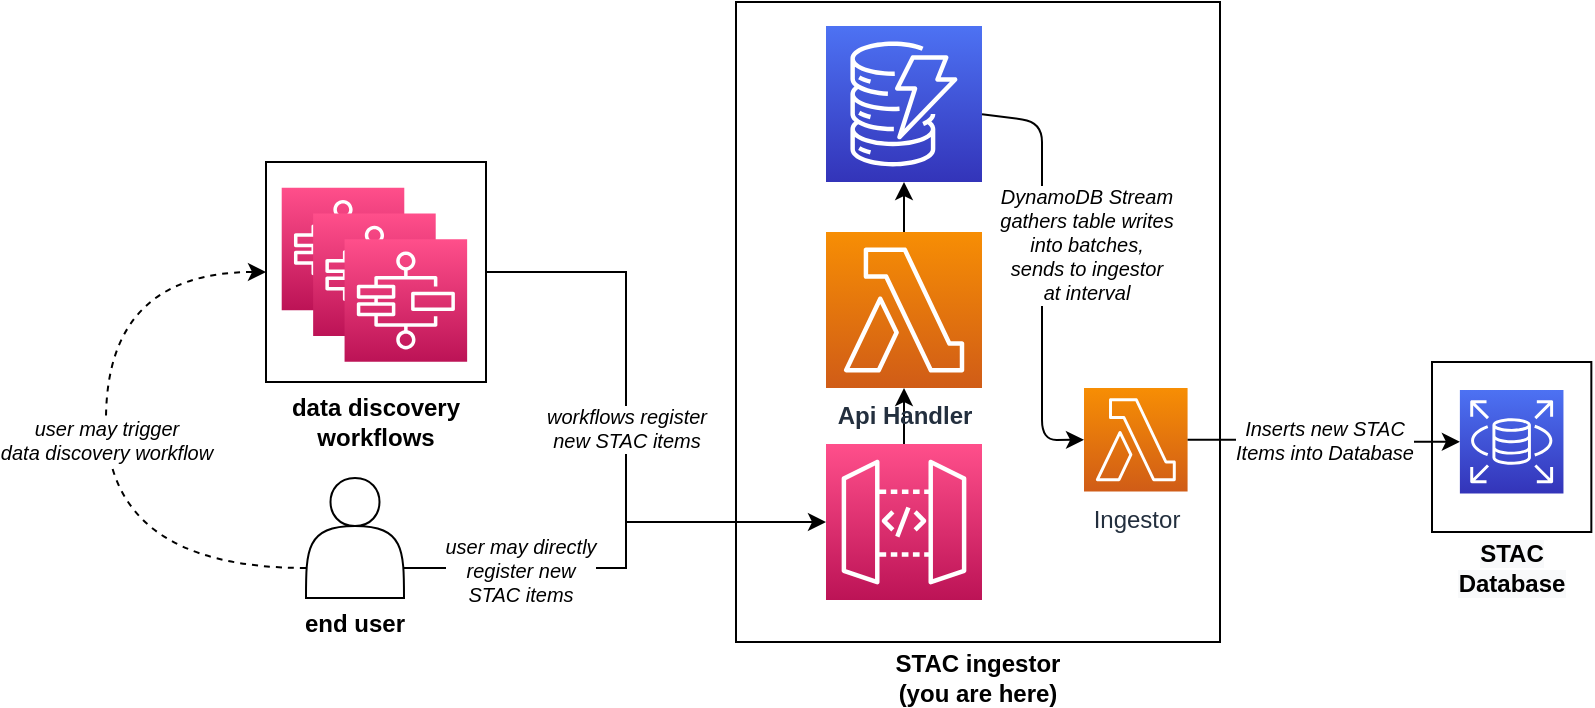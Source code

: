 <mxfile>
    <diagram id="C6awfudmIj2i-8Lco_9b" name="Page-1">
        <mxGraphModel dx="2084" dy="1727" grid="0" gridSize="10" guides="1" tooltips="1" connect="1" arrows="1" fold="1" page="1" pageScale="1" pageWidth="850" pageHeight="1100" math="0" shadow="0">
            <root>
                <mxCell id="0"/>
                <mxCell id="1" parent="0"/>
                <mxCell id="BolRn20qtU3Z9M9oc3L7-20" value="&lt;i style=&quot;color: rgb(0 , 0 , 0) ; font-family: &amp;#34;helvetica&amp;#34; ; font-size: 10px ; font-weight: 400 ; letter-spacing: normal ; text-align: center ; text-indent: 0px ; text-transform: none ; word-spacing: 0px&quot;&gt;workflows register &lt;br&gt;new STAC items&lt;/i&gt;" style="edgeStyle=orthogonalEdgeStyle;rounded=0;orthogonalLoop=1;jettySize=auto;html=1;entryX=0;entryY=0.5;entryDx=0;entryDy=0;entryPerimeter=0;fontSize=10;exitX=1;exitY=0.5;exitDx=0;exitDy=0;" parent="1" source="BolRn20qtU3Z9M9oc3L7-18" target="BolRn20qtU3Z9M9oc3L7-8" edge="1">
                    <mxGeometry x="-0.0" relative="1" as="geometry">
                        <Array as="points">
                            <mxPoint x="370" y="245"/>
                            <mxPoint x="370" y="370"/>
                        </Array>
                        <mxPoint as="offset"/>
                    </mxGeometry>
                </mxCell>
                <mxCell id="BolRn20qtU3Z9M9oc3L7-43" value="" style="group" parent="1" vertex="1" connectable="0">
                    <mxGeometry x="190" y="160" width="110" height="248" as="geometry"/>
                </mxCell>
                <mxCell id="BolRn20qtU3Z9M9oc3L7-38" value="" style="group" parent="BolRn20qtU3Z9M9oc3L7-43" vertex="1" connectable="0">
                    <mxGeometry y="30" width="110" height="120" as="geometry"/>
                </mxCell>
                <mxCell id="BolRn20qtU3Z9M9oc3L7-18" value="&lt;span style=&quot;font-weight: 700&quot;&gt;data discovery workflows&lt;/span&gt;" style="whiteSpace=wrap;html=1;aspect=fixed;verticalAlign=bottom;spacingBottom=-35;spacing=0;" parent="BolRn20qtU3Z9M9oc3L7-38" vertex="1">
                    <mxGeometry width="110" height="110" as="geometry"/>
                </mxCell>
                <mxCell id="BolRn20qtU3Z9M9oc3L7-1" value="" style="sketch=0;points=[[0,0,0],[0.25,0,0],[0.5,0,0],[0.75,0,0],[1,0,0],[0,1,0],[0.25,1,0],[0.5,1,0],[0.75,1,0],[1,1,0],[0,0.25,0],[0,0.5,0],[0,0.75,0],[1,0.25,0],[1,0.5,0],[1,0.75,0]];outlineConnect=0;fontColor=#232F3E;gradientColor=#FF4F8B;gradientDirection=north;fillColor=#BC1356;strokeColor=#ffffff;dashed=0;verticalLabelPosition=bottom;verticalAlign=top;align=center;html=1;fontSize=12;fontStyle=0;aspect=fixed;shape=mxgraph.aws4.resourceIcon;resIcon=mxgraph.aws4.step_functions;" parent="BolRn20qtU3Z9M9oc3L7-38" vertex="1">
                    <mxGeometry x="7.857" y="12.857" width="61.286" height="61.286" as="geometry"/>
                </mxCell>
                <mxCell id="BolRn20qtU3Z9M9oc3L7-2" value="" style="sketch=0;points=[[0,0,0],[0.25,0,0],[0.5,0,0],[0.75,0,0],[1,0,0],[0,1,0],[0.25,1,0],[0.5,1,0],[0.75,1,0],[1,1,0],[0,0.25,0],[0,0.5,0],[0,0.75,0],[1,0.25,0],[1,0.5,0],[1,0.75,0]];outlineConnect=0;fontColor=#232F3E;gradientColor=#FF4F8B;gradientDirection=north;fillColor=#BC1356;strokeColor=#ffffff;dashed=0;verticalLabelPosition=bottom;verticalAlign=top;align=center;html=1;fontSize=12;fontStyle=0;aspect=fixed;shape=mxgraph.aws4.resourceIcon;resIcon=mxgraph.aws4.step_functions;" parent="BolRn20qtU3Z9M9oc3L7-38" vertex="1">
                    <mxGeometry x="23.571" y="25.714" width="61.286" height="61.286" as="geometry"/>
                </mxCell>
                <mxCell id="BolRn20qtU3Z9M9oc3L7-3" value="" style="sketch=0;points=[[0,0,0],[0.25,0,0],[0.5,0,0],[0.75,0,0],[1,0,0],[0,1,0],[0.25,1,0],[0.5,1,0],[0.75,1,0],[1,1,0],[0,0.25,0],[0,0.5,0],[0,0.75,0],[1,0.25,0],[1,0.5,0],[1,0.75,0]];outlineConnect=0;fontColor=#232F3E;gradientColor=#FF4F8B;gradientDirection=north;fillColor=#BC1356;strokeColor=#ffffff;dashed=0;verticalLabelPosition=bottom;verticalAlign=bottom;align=center;html=1;fontSize=12;fontStyle=0;aspect=fixed;shape=mxgraph.aws4.resourceIcon;resIcon=mxgraph.aws4.step_functions;" parent="BolRn20qtU3Z9M9oc3L7-38" vertex="1">
                    <mxGeometry x="39.286" y="38.571" width="61.286" height="61.286" as="geometry"/>
                </mxCell>
                <mxCell id="BolRn20qtU3Z9M9oc3L7-45" value="&lt;i style=&quot;font-size: 10px;&quot;&gt;user may trigger &lt;br style=&quot;font-size: 10px;&quot;&gt;data discovery workflow&lt;/i&gt;" style="edgeStyle=orthogonalEdgeStyle;curved=1;rounded=0;orthogonalLoop=1;jettySize=auto;html=1;entryX=0;entryY=0.5;entryDx=0;entryDy=0;fontSize=10;exitX=0;exitY=0.75;exitDx=0;exitDy=0;dashed=1;" parent="BolRn20qtU3Z9M9oc3L7-43" source="BolRn20qtU3Z9M9oc3L7-41" target="BolRn20qtU3Z9M9oc3L7-18" edge="1">
                    <mxGeometry relative="1" as="geometry">
                        <Array as="points">
                            <mxPoint x="-80" y="233"/>
                            <mxPoint x="-80" y="85"/>
                        </Array>
                    </mxGeometry>
                </mxCell>
                <mxCell id="BolRn20qtU3Z9M9oc3L7-41" value="&lt;b style=&quot;font-size: 12px;&quot;&gt;end user&lt;/b&gt;" style="shape=actor;whiteSpace=wrap;html=1;labelBackgroundColor=none;fontSize=12;verticalAlign=bottom;spacingBottom=-20;spacing=0;" parent="BolRn20qtU3Z9M9oc3L7-43" vertex="1">
                    <mxGeometry x="20" y="188" width="49" height="60" as="geometry"/>
                </mxCell>
                <mxCell id="5" value="" style="group" vertex="1" connectable="0" parent="1">
                    <mxGeometry x="773" y="290" width="79.67" height="85" as="geometry"/>
                </mxCell>
                <mxCell id="BolRn20qtU3Z9M9oc3L7-36" value="&lt;span style=&quot;color: rgb(0 , 0 , 0) ; font-family: &amp;#34;helvetica&amp;#34; ; font-size: 12px ; font-style: normal ; font-weight: 700 ; letter-spacing: normal ; text-align: center ; text-indent: 0px ; text-transform: none ; word-spacing: 0px ; background-color: rgb(248 , 249 , 250) ; display: inline ; float: none&quot;&gt;STAC Database&lt;/span&gt;" style="rounded=0;whiteSpace=wrap;html=1;fontSize=10;verticalAlign=bottom;spacingBottom=-35;" parent="5" vertex="1">
                    <mxGeometry width="79.67" height="85" as="geometry"/>
                </mxCell>
                <mxCell id="BolRn20qtU3Z9M9oc3L7-23" value="" style="sketch=0;points=[[0,0,0],[0.25,0,0],[0.5,0,0],[0.75,0,0],[1,0,0],[0,1,0],[0.25,1,0],[0.5,1,0],[0.75,1,0],[1,1,0],[0,0.25,0],[0,0.5,0],[0,0.75,0],[1,0.25,0],[1,0.5,0],[1,0.75,0]];outlineConnect=0;fontColor=#232F3E;gradientColor=#4D72F3;gradientDirection=north;fillColor=#3334B9;strokeColor=#ffffff;dashed=0;verticalLabelPosition=bottom;verticalAlign=top;align=center;html=1;fontSize=12;fontStyle=0;aspect=fixed;shape=mxgraph.aws4.resourceIcon;resIcon=mxgraph.aws4.rds;" parent="5" vertex="1">
                    <mxGeometry x="13.943" y="14.002" width="51.787" height="51.787" as="geometry"/>
                </mxCell>
                <mxCell id="RfEghbo9T3Lm3zJ97IZA-1" value="" style="shape=image;verticalLabelPosition=bottom;labelBackgroundColor=default;verticalAlign=top;aspect=fixed;imageAspect=0;image=https://upload.wikimedia.org/wikipedia/commons/thumb/2/29/Postgresql_elephant.svg/1985px-Postgresql_elephant.svg.png;" parent="5" vertex="1">
                    <mxGeometry x="53" y="56" width="19.38" height="20" as="geometry"/>
                </mxCell>
                <mxCell id="7" value="" style="group;labelBackgroundColor=none;fontSize=10;" vertex="1" connectable="0" parent="1">
                    <mxGeometry x="425" y="110" width="257.06" height="320" as="geometry"/>
                </mxCell>
                <mxCell id="BolRn20qtU3Z9M9oc3L7-6" value="&lt;span style=&quot;font-weight: 700&quot;&gt;STAC ingestor&lt;/span&gt;&lt;br style=&quot;padding: 0px ; margin: 0px ; font-weight: 700&quot;&gt;&lt;span style=&quot;font-weight: 700&quot;&gt;(you are here)&lt;/span&gt;" style="rounded=0;whiteSpace=wrap;html=1;verticalAlign=bottom;spacingTop=0;spacingBottom=-35;labelBackgroundColor=default;fontColor=default;" parent="7" vertex="1">
                    <mxGeometry width="242" height="320" as="geometry"/>
                </mxCell>
                <mxCell id="BolRn20qtU3Z9M9oc3L7-7" value="" style="sketch=0;points=[[0,0,0],[0.25,0,0],[0.5,0,0],[0.75,0,0],[1,0,0],[0,1,0],[0.25,1,0],[0.5,1,0],[0.75,1,0],[1,1,0],[0,0.25,0],[0,0.5,0],[0,0.75,0],[1,0.25,0],[1,0.5,0],[1,0.75,0]];outlineConnect=0;fontColor=#232F3E;gradientColor=#4D72F3;gradientDirection=north;fillColor=#3334B9;strokeColor=#ffffff;dashed=0;verticalLabelPosition=bottom;verticalAlign=top;align=center;html=1;fontSize=12;fontStyle=0;aspect=fixed;shape=mxgraph.aws4.resourceIcon;resIcon=mxgraph.aws4.dynamodb;" parent="7" vertex="1">
                    <mxGeometry x="45.0" y="12" width="78" height="78" as="geometry"/>
                </mxCell>
                <mxCell id="BolRn20qtU3Z9M9oc3L7-8" value="" style="sketch=0;points=[[0,0,0],[0.25,0,0],[0.5,0,0],[0.75,0,0],[1,0,0],[0,1,0],[0.25,1,0],[0.5,1,0],[0.75,1,0],[1,1,0],[0,0.25,0],[0,0.5,0],[0,0.75,0],[1,0.25,0],[1,0.5,0],[1,0.75,0]];outlineConnect=0;fontColor=#232F3E;gradientColor=#FF4F8B;gradientDirection=north;fillColor=#BC1356;strokeColor=#ffffff;dashed=0;verticalLabelPosition=bottom;verticalAlign=top;align=center;html=1;fontSize=12;fontStyle=0;aspect=fixed;shape=mxgraph.aws4.resourceIcon;resIcon=mxgraph.aws4.api_gateway;" parent="7" vertex="1">
                    <mxGeometry x="45.0" y="221" width="78" height="78" as="geometry"/>
                </mxCell>
                <mxCell id="BolRn20qtU3Z9M9oc3L7-14" style="edgeStyle=orthogonalEdgeStyle;rounded=0;orthogonalLoop=1;jettySize=auto;html=1;exitX=0.5;exitY=0;exitDx=0;exitDy=0;exitPerimeter=0;" parent="7" source="BolRn20qtU3Z9M9oc3L7-26" target="BolRn20qtU3Z9M9oc3L7-7" edge="1">
                    <mxGeometry relative="1" as="geometry">
                        <mxPoint x="188" y="120" as="sourcePoint"/>
                    </mxGeometry>
                </mxCell>
                <mxCell id="BolRn20qtU3Z9M9oc3L7-13" style="edgeStyle=orthogonalEdgeStyle;rounded=0;orthogonalLoop=1;jettySize=auto;html=1;entryX=0.5;entryY=1;entryDx=0;entryDy=0;entryPerimeter=0;" parent="7" source="BolRn20qtU3Z9M9oc3L7-8" target="BolRn20qtU3Z9M9oc3L7-26" edge="1">
                    <mxGeometry relative="1" as="geometry">
                        <mxPoint x="188" y="192" as="targetPoint"/>
                    </mxGeometry>
                </mxCell>
                <mxCell id="BolRn20qtU3Z9M9oc3L7-26" value="Api Handler" style="sketch=0;points=[[0,0,0],[0.25,0,0],[0.5,0,0],[0.75,0,0],[1,0,0],[0,1,0],[0.25,1,0],[0.5,1,0],[0.75,1,0],[1,1,0],[0,0.25,0],[0,0.5,0],[0,0.75,0],[1,0.25,0],[1,0.5,0],[1,0.75,0]];outlineConnect=0;fontColor=#232F3E;gradientColor=#F78E04;gradientDirection=north;fillColor=#D05C17;strokeColor=#ffffff;dashed=0;verticalLabelPosition=bottom;verticalAlign=top;align=center;html=1;fontSize=12;fontStyle=1;aspect=fixed;shape=mxgraph.aws4.resourceIcon;resIcon=mxgraph.aws4.lambda;" parent="7" vertex="1">
                    <mxGeometry x="45.0" y="115" width="78" height="78" as="geometry"/>
                </mxCell>
                <mxCell id="3" value="DynamoDB Stream&lt;br style=&quot;font-size: 10px&quot;&gt;gathers table writes &lt;br style=&quot;font-size: 10px&quot;&gt;into batches,&lt;br&gt;sends to ingestor &lt;br&gt;at interval" style="edgeStyle=none;html=1;entryX=0;entryY=0.5;entryDx=0;entryDy=0;entryPerimeter=0;fontStyle=2;fontSize=10;labelBackgroundColor=default;" edge="1" parent="7" source="BolRn20qtU3Z9M9oc3L7-7" target="BolRn20qtU3Z9M9oc3L7-27">
                    <mxGeometry x="-0.133" y="22" relative="1" as="geometry">
                        <Array as="points">
                            <mxPoint x="153" y="60"/>
                            <mxPoint x="153" y="219"/>
                        </Array>
                        <mxPoint as="offset"/>
                    </mxGeometry>
                </mxCell>
                <mxCell id="BolRn20qtU3Z9M9oc3L7-32" value="" style="group;fontStyle=1" parent="7" vertex="1" connectable="0">
                    <mxGeometry x="174.003" y="193.0" width="67.057" height="75.041" as="geometry"/>
                </mxCell>
                <mxCell id="BolRn20qtU3Z9M9oc3L7-27" value="Ingestor" style="sketch=0;points=[[0,0,0],[0.25,0,0],[0.5,0,0],[0.75,0,0],[1,0,0],[0,1,0],[0.25,1,0],[0.5,1,0],[0.75,1,0],[1,1,0],[0,0.25,0],[0,0.5,0],[0,0.75,0],[1,0.25,0],[1,0.5,0],[1,0.75,0]];outlineConnect=0;fontColor=#232F3E;gradientColor=#F78E04;gradientDirection=north;fillColor=#D05C17;strokeColor=#ffffff;dashed=0;verticalLabelPosition=bottom;verticalAlign=top;align=center;html=1;fontSize=12;fontStyle=0;aspect=fixed;shape=mxgraph.aws4.resourceIcon;resIcon=mxgraph.aws4.lambda;" parent="BolRn20qtU3Z9M9oc3L7-32" vertex="1">
                    <mxGeometry width="51.787" height="51.787" as="geometry"/>
                </mxCell>
                <mxCell id="BolRn20qtU3Z9M9oc3L7-33" value="Inserts new STAC&lt;br&gt;Items&amp;nbsp;into&amp;nbsp;Database" style="edgeStyle=orthogonalEdgeStyle;rounded=1;orthogonalLoop=1;jettySize=auto;html=1;exitX=1;exitY=0.5;exitDx=0;exitDy=0;exitPerimeter=0;entryX=0;entryY=0.5;entryDx=0;entryDy=0;entryPerimeter=0;fontSize=10;fontStyle=2" parent="1" source="BolRn20qtU3Z9M9oc3L7-27" target="BolRn20qtU3Z9M9oc3L7-23" edge="1">
                    <mxGeometry relative="1" as="geometry"/>
                </mxCell>
                <mxCell id="BolRn20qtU3Z9M9oc3L7-42" style="edgeStyle=orthogonalEdgeStyle;rounded=0;orthogonalLoop=1;jettySize=auto;html=1;entryX=0;entryY=0.5;entryDx=0;entryDy=0;entryPerimeter=0;fontSize=10;exitX=1;exitY=0.75;exitDx=0;exitDy=0;" parent="1" source="BolRn20qtU3Z9M9oc3L7-41" target="BolRn20qtU3Z9M9oc3L7-8" edge="1">
                    <mxGeometry relative="1" as="geometry">
                        <Array as="points">
                            <mxPoint x="370" y="393"/>
                            <mxPoint x="370" y="370"/>
                        </Array>
                    </mxGeometry>
                </mxCell>
                <mxCell id="11" value="&lt;i&gt;user may directly&lt;br&gt;register new&lt;br&gt;STAC items&lt;/i&gt;" style="edgeLabel;html=1;align=center;verticalAlign=middle;resizable=0;points=[];fontSize=10;fontColor=default;" vertex="1" connectable="0" parent="BolRn20qtU3Z9M9oc3L7-42">
                    <mxGeometry x="-0.304" y="-1" relative="1" as="geometry">
                        <mxPoint x="-24" as="offset"/>
                    </mxGeometry>
                </mxCell>
            </root>
        </mxGraphModel>
    </diagram>
</mxfile>